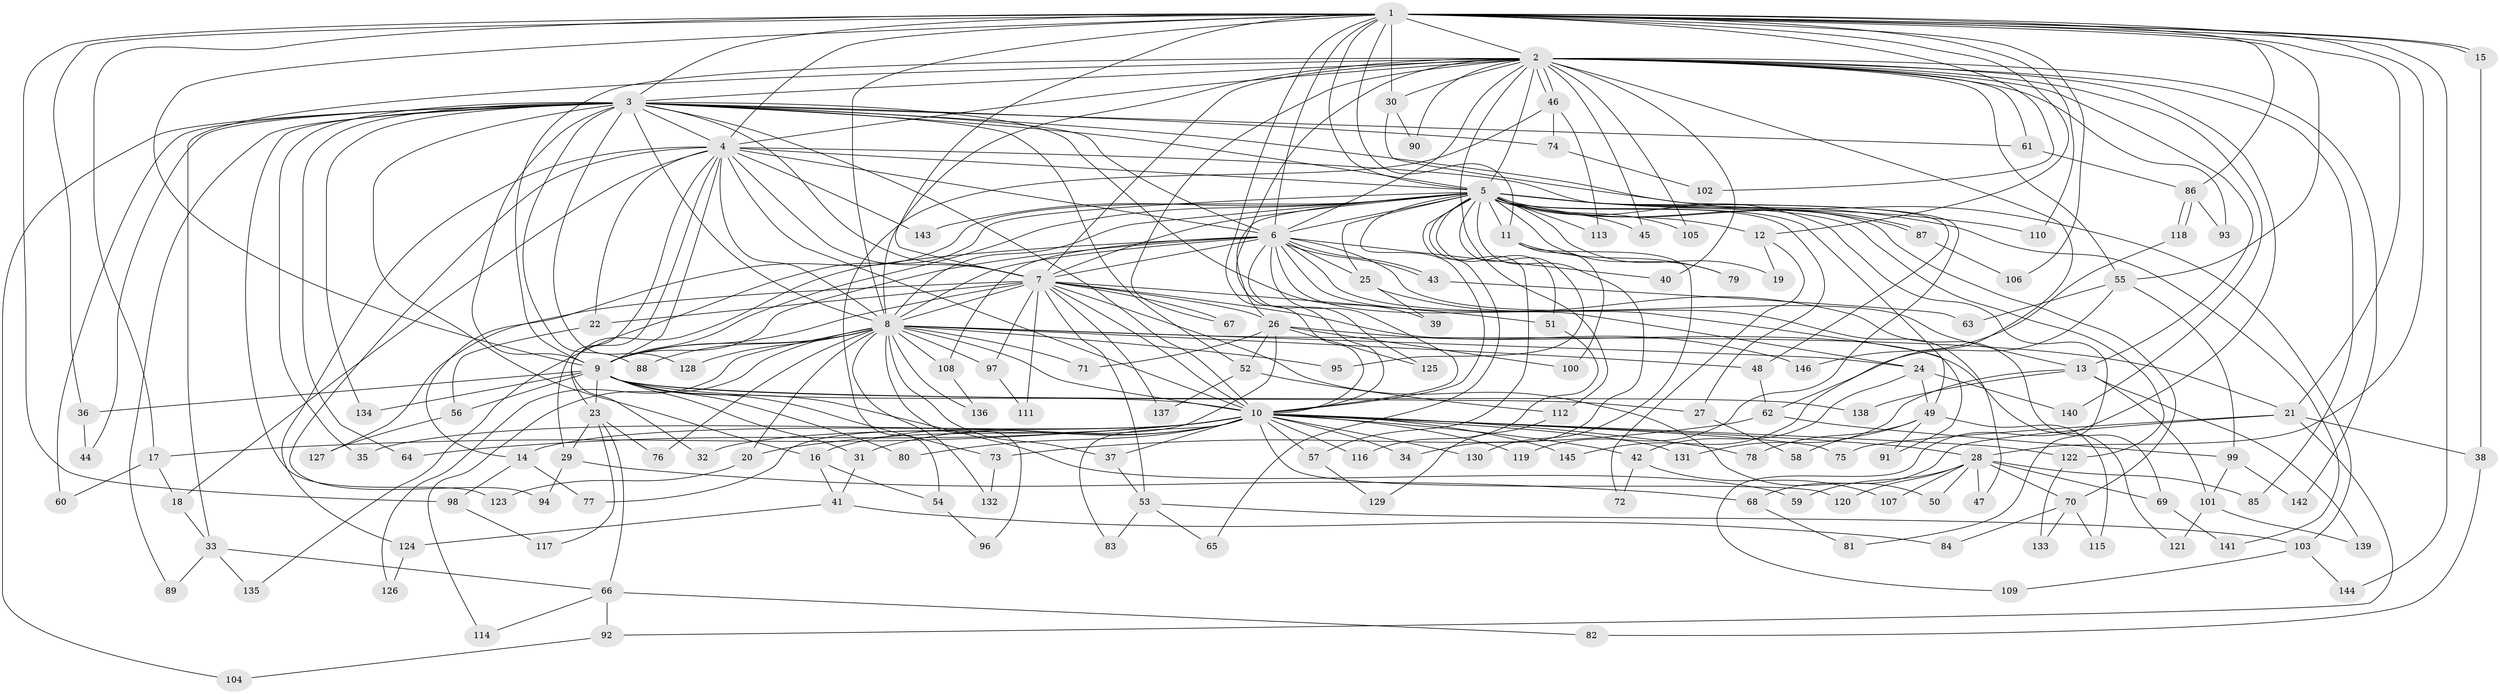 // Generated by graph-tools (version 1.1) at 2025/49/03/09/25 03:49:41]
// undirected, 146 vertices, 317 edges
graph export_dot {
graph [start="1"]
  node [color=gray90,style=filled];
  1;
  2;
  3;
  4;
  5;
  6;
  7;
  8;
  9;
  10;
  11;
  12;
  13;
  14;
  15;
  16;
  17;
  18;
  19;
  20;
  21;
  22;
  23;
  24;
  25;
  26;
  27;
  28;
  29;
  30;
  31;
  32;
  33;
  34;
  35;
  36;
  37;
  38;
  39;
  40;
  41;
  42;
  43;
  44;
  45;
  46;
  47;
  48;
  49;
  50;
  51;
  52;
  53;
  54;
  55;
  56;
  57;
  58;
  59;
  60;
  61;
  62;
  63;
  64;
  65;
  66;
  67;
  68;
  69;
  70;
  71;
  72;
  73;
  74;
  75;
  76;
  77;
  78;
  79;
  80;
  81;
  82;
  83;
  84;
  85;
  86;
  87;
  88;
  89;
  90;
  91;
  92;
  93;
  94;
  95;
  96;
  97;
  98;
  99;
  100;
  101;
  102;
  103;
  104;
  105;
  106;
  107;
  108;
  109;
  110;
  111;
  112;
  113;
  114;
  115;
  116;
  117;
  118;
  119;
  120;
  121;
  122;
  123;
  124;
  125;
  126;
  127;
  128;
  129;
  130;
  131;
  132;
  133;
  134;
  135;
  136;
  137;
  138;
  139;
  140;
  141;
  142;
  143;
  144;
  145;
  146;
  1 -- 2;
  1 -- 3;
  1 -- 4;
  1 -- 5;
  1 -- 6;
  1 -- 7;
  1 -- 8;
  1 -- 9;
  1 -- 10;
  1 -- 11;
  1 -- 12;
  1 -- 15;
  1 -- 15;
  1 -- 17;
  1 -- 21;
  1 -- 28;
  1 -- 30;
  1 -- 36;
  1 -- 55;
  1 -- 86;
  1 -- 98;
  1 -- 102;
  1 -- 106;
  1 -- 110;
  1 -- 144;
  2 -- 3;
  2 -- 4;
  2 -- 5;
  2 -- 6;
  2 -- 7;
  2 -- 8;
  2 -- 9;
  2 -- 10;
  2 -- 13;
  2 -- 30;
  2 -- 33;
  2 -- 40;
  2 -- 45;
  2 -- 46;
  2 -- 46;
  2 -- 55;
  2 -- 61;
  2 -- 67;
  2 -- 85;
  2 -- 90;
  2 -- 93;
  2 -- 105;
  2 -- 109;
  2 -- 112;
  2 -- 140;
  2 -- 142;
  2 -- 145;
  3 -- 4;
  3 -- 5;
  3 -- 6;
  3 -- 7;
  3 -- 8;
  3 -- 9;
  3 -- 10;
  3 -- 16;
  3 -- 35;
  3 -- 39;
  3 -- 44;
  3 -- 52;
  3 -- 60;
  3 -- 61;
  3 -- 64;
  3 -- 74;
  3 -- 88;
  3 -- 89;
  3 -- 103;
  3 -- 104;
  3 -- 123;
  3 -- 128;
  3 -- 134;
  4 -- 5;
  4 -- 6;
  4 -- 7;
  4 -- 8;
  4 -- 9;
  4 -- 10;
  4 -- 18;
  4 -- 22;
  4 -- 29;
  4 -- 32;
  4 -- 48;
  4 -- 94;
  4 -- 124;
  4 -- 143;
  5 -- 6;
  5 -- 7;
  5 -- 8;
  5 -- 9;
  5 -- 10;
  5 -- 11;
  5 -- 12;
  5 -- 14;
  5 -- 19;
  5 -- 25;
  5 -- 26;
  5 -- 27;
  5 -- 34;
  5 -- 45;
  5 -- 49;
  5 -- 51;
  5 -- 57;
  5 -- 65;
  5 -- 70;
  5 -- 79;
  5 -- 81;
  5 -- 87;
  5 -- 87;
  5 -- 95;
  5 -- 105;
  5 -- 110;
  5 -- 113;
  5 -- 122;
  5 -- 135;
  5 -- 141;
  5 -- 143;
  6 -- 7;
  6 -- 8;
  6 -- 9;
  6 -- 10;
  6 -- 13;
  6 -- 23;
  6 -- 24;
  6 -- 25;
  6 -- 40;
  6 -- 43;
  6 -- 43;
  6 -- 47;
  6 -- 91;
  6 -- 108;
  6 -- 125;
  7 -- 8;
  7 -- 9;
  7 -- 10;
  7 -- 22;
  7 -- 26;
  7 -- 50;
  7 -- 51;
  7 -- 53;
  7 -- 67;
  7 -- 97;
  7 -- 111;
  7 -- 121;
  7 -- 127;
  7 -- 137;
  8 -- 9;
  8 -- 10;
  8 -- 20;
  8 -- 21;
  8 -- 24;
  8 -- 37;
  8 -- 48;
  8 -- 71;
  8 -- 76;
  8 -- 88;
  8 -- 95;
  8 -- 96;
  8 -- 97;
  8 -- 108;
  8 -- 114;
  8 -- 126;
  8 -- 128;
  8 -- 132;
  8 -- 136;
  9 -- 10;
  9 -- 23;
  9 -- 27;
  9 -- 31;
  9 -- 36;
  9 -- 56;
  9 -- 59;
  9 -- 73;
  9 -- 80;
  9 -- 134;
  9 -- 138;
  10 -- 14;
  10 -- 16;
  10 -- 17;
  10 -- 20;
  10 -- 28;
  10 -- 31;
  10 -- 32;
  10 -- 34;
  10 -- 35;
  10 -- 37;
  10 -- 42;
  10 -- 57;
  10 -- 64;
  10 -- 75;
  10 -- 78;
  10 -- 80;
  10 -- 83;
  10 -- 116;
  10 -- 119;
  10 -- 120;
  10 -- 122;
  10 -- 130;
  10 -- 131;
  10 -- 145;
  11 -- 79;
  11 -- 100;
  11 -- 130;
  12 -- 19;
  12 -- 72;
  13 -- 101;
  13 -- 131;
  13 -- 138;
  13 -- 139;
  14 -- 77;
  14 -- 98;
  15 -- 38;
  16 -- 41;
  16 -- 54;
  17 -- 18;
  17 -- 60;
  18 -- 33;
  20 -- 123;
  21 -- 38;
  21 -- 68;
  21 -- 75;
  21 -- 92;
  22 -- 56;
  23 -- 29;
  23 -- 66;
  23 -- 76;
  23 -- 117;
  24 -- 42;
  24 -- 49;
  24 -- 140;
  25 -- 39;
  25 -- 69;
  26 -- 52;
  26 -- 71;
  26 -- 77;
  26 -- 100;
  26 -- 125;
  26 -- 146;
  27 -- 58;
  28 -- 47;
  28 -- 50;
  28 -- 59;
  28 -- 69;
  28 -- 70;
  28 -- 85;
  28 -- 107;
  28 -- 120;
  29 -- 68;
  29 -- 94;
  30 -- 90;
  30 -- 119;
  31 -- 41;
  33 -- 66;
  33 -- 89;
  33 -- 135;
  36 -- 44;
  37 -- 53;
  38 -- 82;
  41 -- 84;
  41 -- 124;
  42 -- 72;
  42 -- 107;
  43 -- 63;
  46 -- 54;
  46 -- 74;
  46 -- 113;
  48 -- 62;
  49 -- 58;
  49 -- 78;
  49 -- 91;
  49 -- 115;
  51 -- 116;
  52 -- 112;
  52 -- 137;
  53 -- 65;
  53 -- 83;
  53 -- 103;
  54 -- 96;
  55 -- 62;
  55 -- 63;
  55 -- 99;
  56 -- 127;
  57 -- 129;
  61 -- 86;
  62 -- 73;
  62 -- 99;
  66 -- 82;
  66 -- 92;
  66 -- 114;
  68 -- 81;
  69 -- 141;
  70 -- 84;
  70 -- 115;
  70 -- 133;
  73 -- 132;
  74 -- 102;
  86 -- 93;
  86 -- 118;
  86 -- 118;
  87 -- 106;
  92 -- 104;
  97 -- 111;
  98 -- 117;
  99 -- 101;
  99 -- 142;
  101 -- 121;
  101 -- 139;
  103 -- 109;
  103 -- 144;
  108 -- 136;
  112 -- 129;
  118 -- 146;
  122 -- 133;
  124 -- 126;
}
